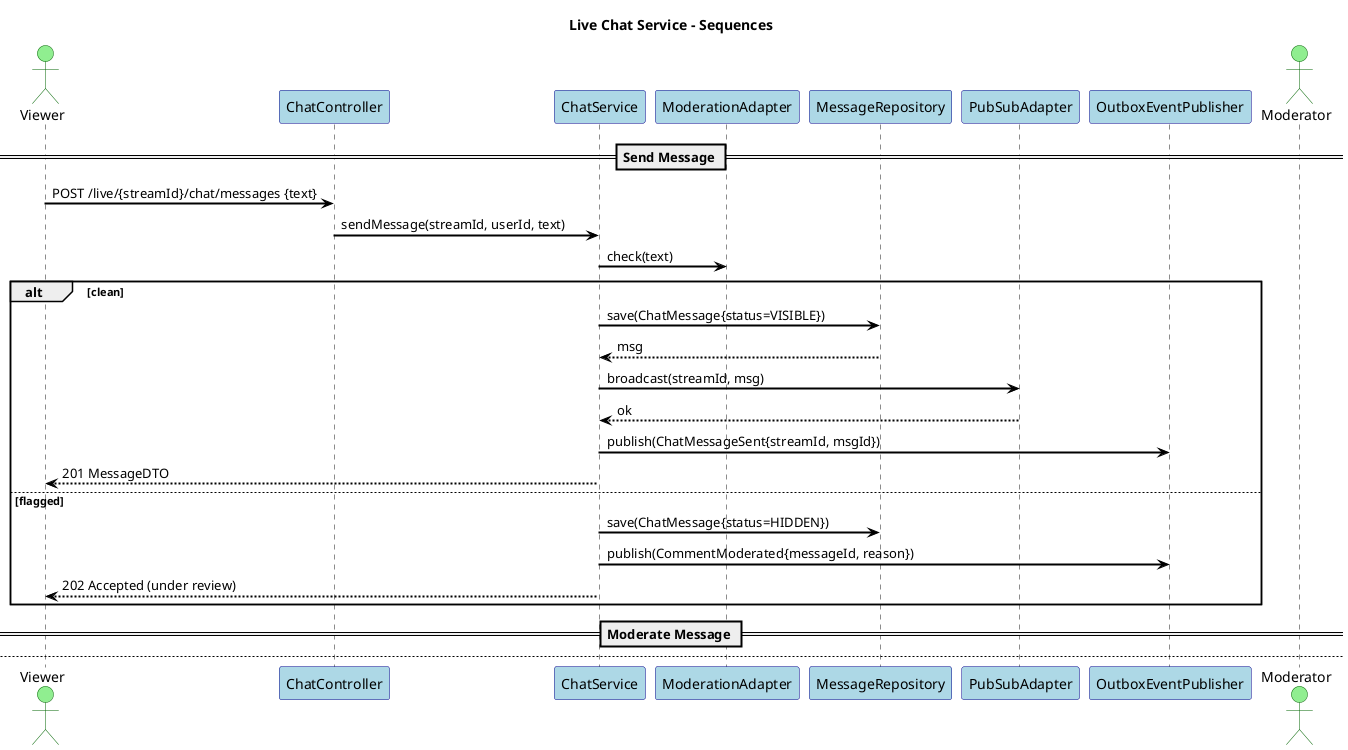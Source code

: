 @startuml
title Live Chat Service - Sequences

skinparam shadowing false
skinparam fontName "Helvetica"
skinparam titleFontName "Helvetica"
skinparam legendFontName "Helvetica"
skinparam noteFontName "Helvetica"
skinparam backgroundColor white
skinparam participantBackgroundColor lightblue
skinparam participantBorderColor darkblue
skinparam actorBackgroundColor lightgreen
skinparam actorBorderColor darkgreen
skinparam arrowColor black
skinparam arrowThickness 2
skinparam sequenceArrowThickness 2
skinparam sequenceMessageAlignment left
skinparam sequenceReferenceBackgroundColor lightyellow
skinparam sequenceReferenceBorderColor black


actor Viewer
participant "ChatController" as C
participant "ChatService" as S
participant "ModerationAdapter" as Mod
participant "MessageRepository" as Repo
participant "PubSubAdapter" as PubSub
participant "OutboxEventPublisher" as Outbox

== Send Message ==
Viewer -> C: POST /live/{streamId}/chat/messages {text}
C -> S: sendMessage(streamId, userId, text)
S -> Mod: check(text)
alt clean
S -> Repo: save(ChatMessage{status=VISIBLE})
Repo --> S: msg
S -> PubSub: broadcast(streamId, msg)
PubSub --> S: ok
S -> Outbox: publish(ChatMessageSent{streamId, msgId})
S --> Viewer: 201 MessageDTO
else flagged
S -> Repo: save(ChatMessage{status=HIDDEN})
S -> Outbox: publish(CommentModerated{messageId, reason})
S --> Viewer: 202 Accepted (under review)
end

== Moderate Message ==
newpage Moderate Message
actor Moderator
Moderator -> C: POST /live/{streamId}/chat/moderate {messageId, action=REMOVE}
C -> S: moderate(streamId, messageId, action)
S -> Repo: updateStatus(messageId, REMOVED)
Repo --> S: ok
S -> PubSub: broadcast(streamId, moderation notice)
S -> Outbox: publish(CommentModerated{messageId})
S --> Moderator: 204

@enduml
